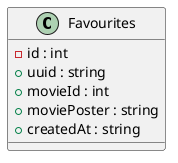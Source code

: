 @startuml favourites.database
class Favourites {
    -id : int
    +uuid : string
    +movieId : int
    +moviePoster : string
    +createdAt : string
}
@enduml
